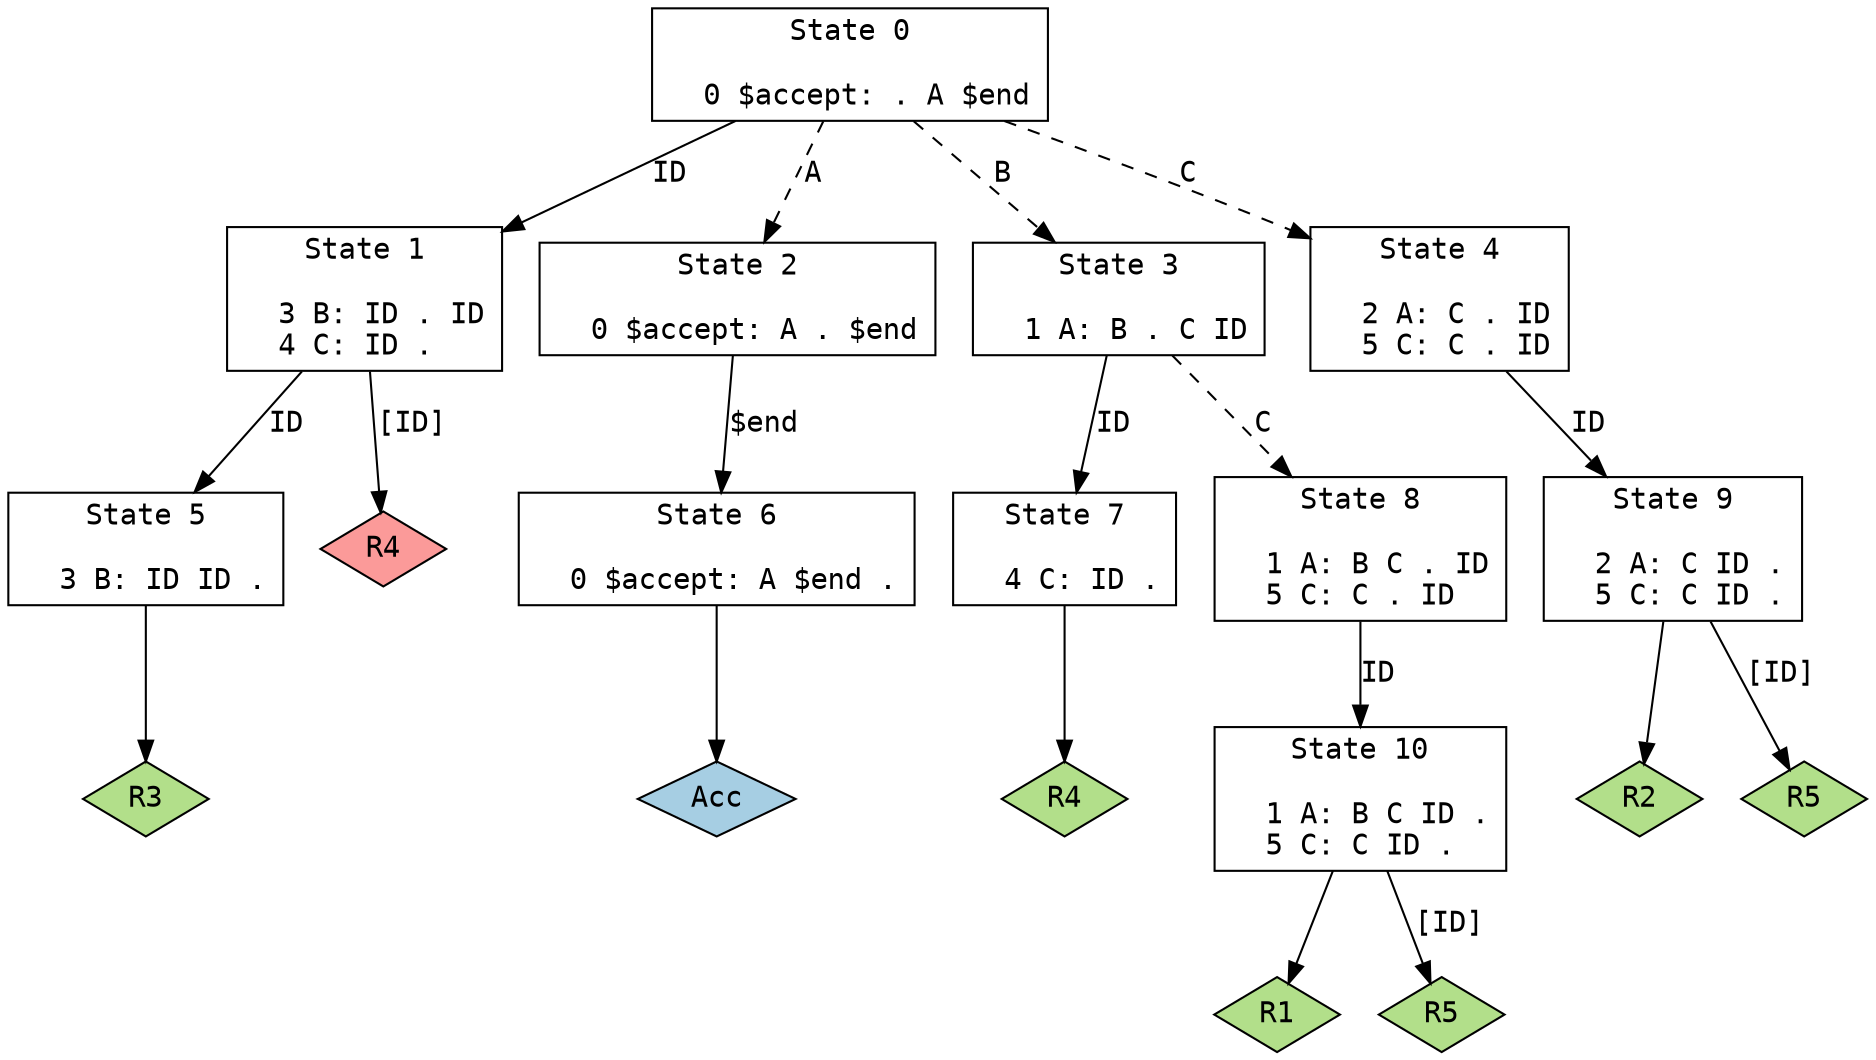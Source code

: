 // 由 GNU Bison 3.0.2 生成。
// 向 <bug-bison@gnu.org> 报告问题。
// 主页：<http://www.gnu.org/software/bison/>。

digraph "grammar8.y"
{
  node [fontname = courier, shape = box, colorscheme = paired6]
  edge [fontname = courier]

  0 [label="State 0\n\l  0 $accept: . A $end\l"]
  0 -> 1 [style=solid label="ID"]
  0 -> 2 [style=dashed label="A"]
  0 -> 3 [style=dashed label="B"]
  0 -> 4 [style=dashed label="C"]
  1 [label="State 1\n\l  3 B: ID . ID\l  4 C: ID .\l"]
  1 -> 5 [style=solid label="ID"]
  1 -> "1R4d" [label="[ID]", style=solid]
 "1R4d" [label="R4", fillcolor=5, shape=diamond, style=filled]
  2 [label="State 2\n\l  0 $accept: A . $end\l"]
  2 -> 6 [style=solid label="$end"]
  3 [label="State 3\n\l  1 A: B . C ID\l"]
  3 -> 7 [style=solid label="ID"]
  3 -> 8 [style=dashed label="C"]
  4 [label="State 4\n\l  2 A: C . ID\l  5 C: C . ID\l"]
  4 -> 9 [style=solid label="ID"]
  5 [label="State 5\n\l  3 B: ID ID .\l"]
  5 -> "5R3" [style=solid]
 "5R3" [label="R3", fillcolor=3, shape=diamond, style=filled]
  6 [label="State 6\n\l  0 $accept: A $end .\l"]
  6 -> "6R0" [style=solid]
 "6R0" [label="Acc", fillcolor=1, shape=diamond, style=filled]
  7 [label="State 7\n\l  4 C: ID .\l"]
  7 -> "7R4" [style=solid]
 "7R4" [label="R4", fillcolor=3, shape=diamond, style=filled]
  8 [label="State 8\n\l  1 A: B C . ID\l  5 C: C . ID\l"]
  8 -> 10 [style=solid label="ID"]
  9 [label="State 9\n\l  2 A: C ID .\l  5 C: C ID .\l"]
  9 -> "9R2" [style=solid]
 "9R2" [label="R2", fillcolor=3, shape=diamond, style=filled]
  9 -> "9R5" [label="[ID]", style=solid]
 "9R5" [label="R5", fillcolor=3, shape=diamond, style=filled]
  10 [label="State 10\n\l  1 A: B C ID .\l  5 C: C ID .\l"]
  10 -> "10R1" [style=solid]
 "10R1" [label="R1", fillcolor=3, shape=diamond, style=filled]
  10 -> "10R5" [label="[ID]", style=solid]
 "10R5" [label="R5", fillcolor=3, shape=diamond, style=filled]
}
